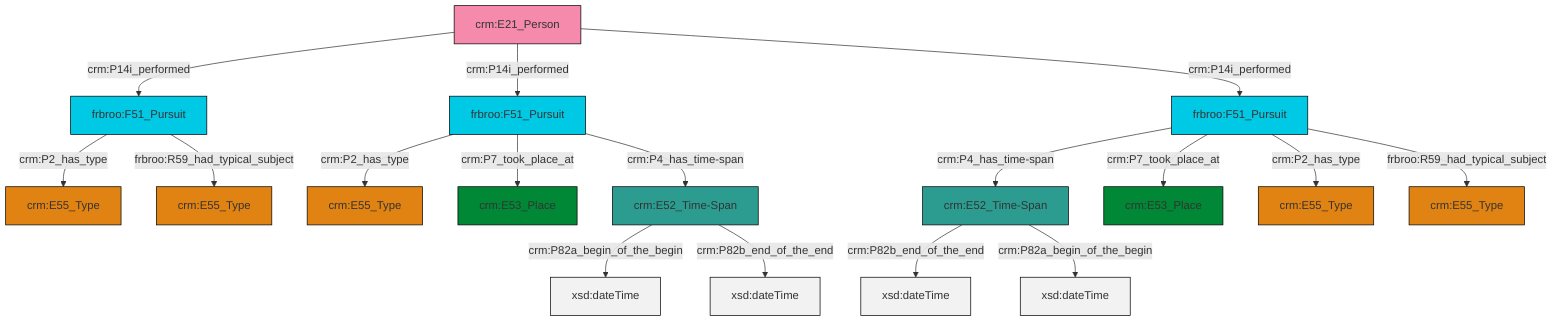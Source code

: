 graph TD
classDef Literal fill:#f2f2f2,stroke:#000000;
classDef CRM_Entity fill:#FFFFFF,stroke:#000000;
classDef Temporal_Entity fill:#00C9E6, stroke:#000000;
classDef Type fill:#E18312, stroke:#000000;
classDef Time-Span fill:#2C9C91, stroke:#000000;
classDef Appellation fill:#FFEB7F, stroke:#000000;
classDef Place fill:#008836, stroke:#000000;
classDef Persistent_Item fill:#B266B2, stroke:#000000;
classDef Conceptual_Object fill:#FFD700, stroke:#000000;
classDef Physical_Thing fill:#D2B48C, stroke:#000000;
classDef Actor fill:#f58aad, stroke:#000000;
classDef PC_Classes fill:#4ce600, stroke:#000000;
classDef Multi fill:#cccccc,stroke:#000000;

0["crm:E21_Person"]:::Actor -->|crm:P14i_performed| 1["frbroo:F51_Pursuit"]:::Temporal_Entity
2["crm:E52_Time-Span"]:::Time-Span -->|crm:P82a_begin_of_the_begin| 3[xsd:dateTime]:::Literal
0["crm:E21_Person"]:::Actor -->|crm:P14i_performed| 6["frbroo:F51_Pursuit"]:::Temporal_Entity
7["frbroo:F51_Pursuit"]:::Temporal_Entity -->|crm:P4_has_time-span| 8["crm:E52_Time-Span"]:::Time-Span
6["frbroo:F51_Pursuit"]:::Temporal_Entity -->|crm:P2_has_type| 10["crm:E55_Type"]:::Type
1["frbroo:F51_Pursuit"]:::Temporal_Entity -->|crm:P2_has_type| 11["crm:E55_Type"]:::Type
6["frbroo:F51_Pursuit"]:::Temporal_Entity -->|crm:P7_took_place_at| 4["crm:E53_Place"]:::Place
7["frbroo:F51_Pursuit"]:::Temporal_Entity -->|crm:P7_took_place_at| 13["crm:E53_Place"]:::Place
0["crm:E21_Person"]:::Actor -->|crm:P14i_performed| 7["frbroo:F51_Pursuit"]:::Temporal_Entity
7["frbroo:F51_Pursuit"]:::Temporal_Entity -->|crm:P2_has_type| 14["crm:E55_Type"]:::Type
2["crm:E52_Time-Span"]:::Time-Span -->|crm:P82b_end_of_the_end| 15[xsd:dateTime]:::Literal
8["crm:E52_Time-Span"]:::Time-Span -->|crm:P82b_end_of_the_end| 21[xsd:dateTime]:::Literal
7["frbroo:F51_Pursuit"]:::Temporal_Entity -->|frbroo:R59_had_typical_subject| 17["crm:E55_Type"]:::Type
1["frbroo:F51_Pursuit"]:::Temporal_Entity -->|frbroo:R59_had_typical_subject| 22["crm:E55_Type"]:::Type
6["frbroo:F51_Pursuit"]:::Temporal_Entity -->|crm:P4_has_time-span| 2["crm:E52_Time-Span"]:::Time-Span
8["crm:E52_Time-Span"]:::Time-Span -->|crm:P82a_begin_of_the_begin| 32[xsd:dateTime]:::Literal